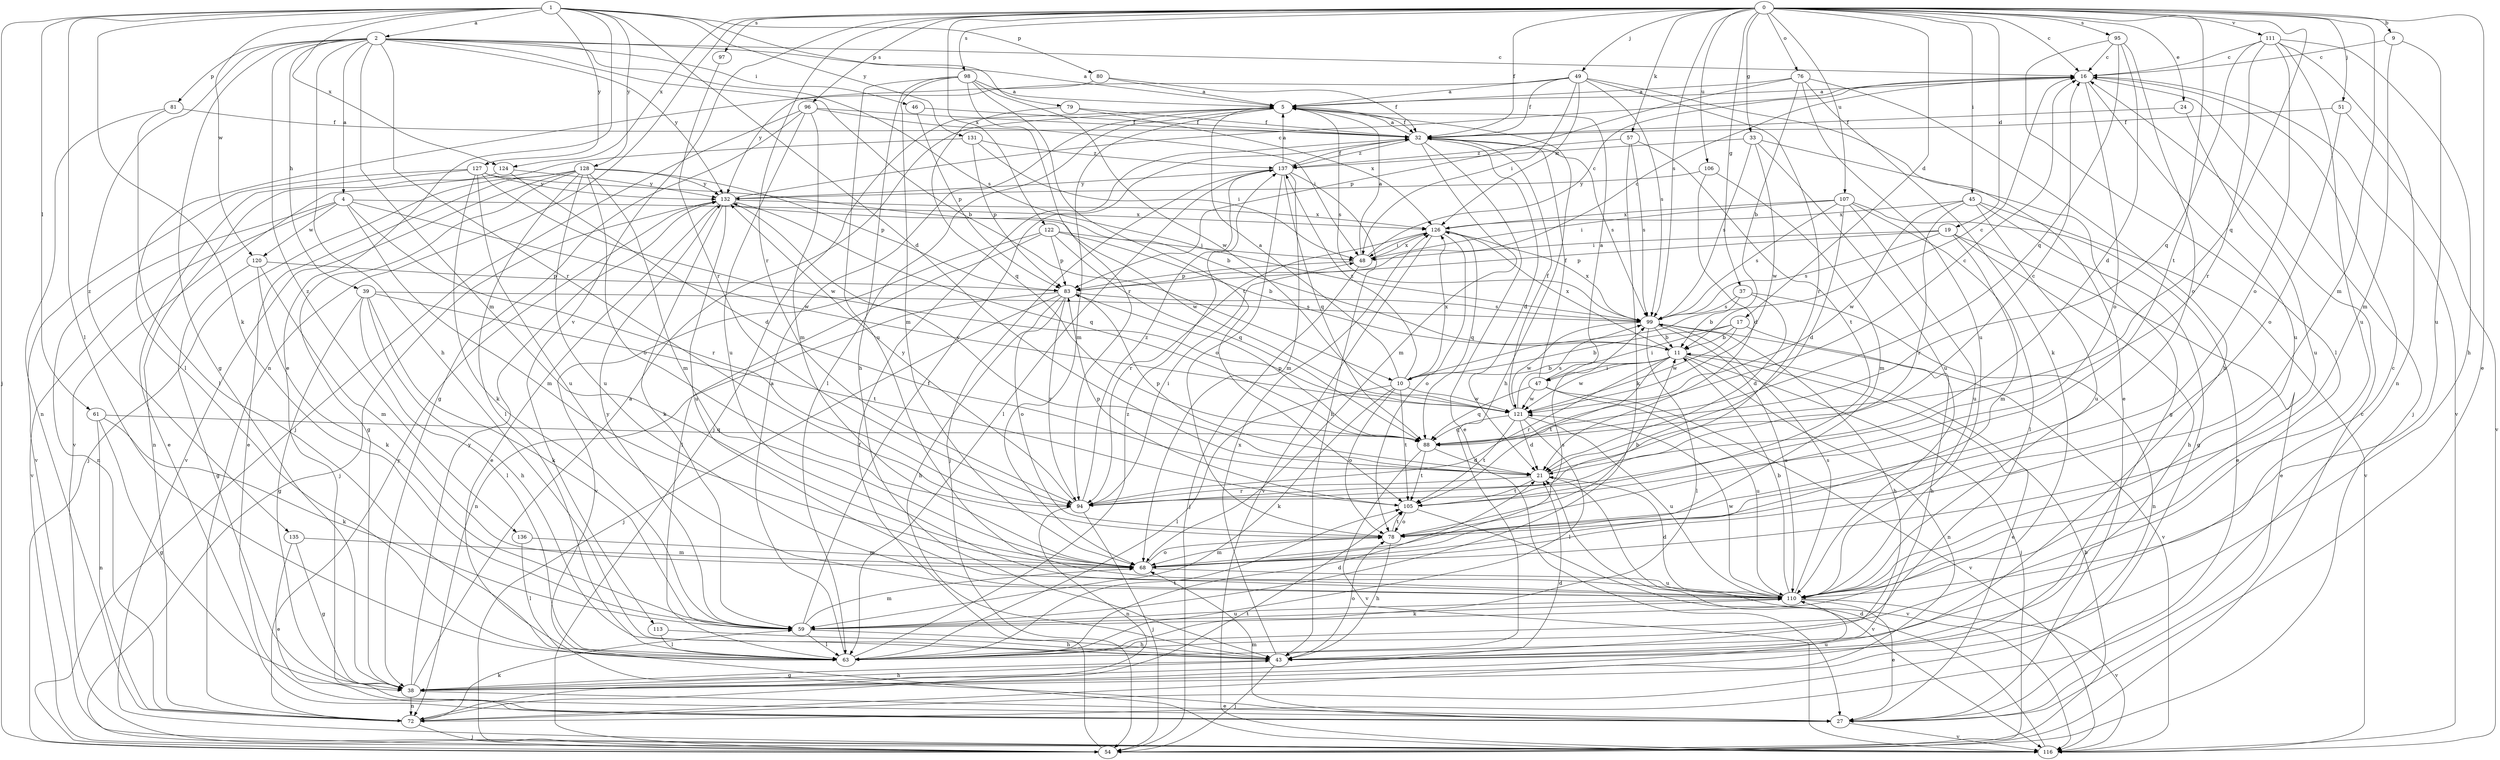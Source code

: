 strict digraph  {
0;
1;
2;
4;
5;
9;
10;
11;
16;
17;
19;
21;
24;
27;
32;
33;
37;
38;
39;
43;
45;
46;
47;
48;
49;
51;
54;
57;
59;
61;
63;
68;
72;
76;
78;
79;
80;
81;
83;
88;
94;
95;
96;
97;
98;
99;
105;
106;
107;
110;
111;
113;
116;
120;
121;
122;
124;
126;
127;
128;
131;
132;
135;
136;
137;
0 -> 9  [label=b];
0 -> 16  [label=c];
0 -> 17  [label=d];
0 -> 19  [label=d];
0 -> 24  [label=e];
0 -> 27  [label=e];
0 -> 32  [label=f];
0 -> 33  [label=g];
0 -> 37  [label=g];
0 -> 45  [label=i];
0 -> 49  [label=j];
0 -> 51  [label=j];
0 -> 57  [label=k];
0 -> 68  [label=m];
0 -> 72  [label=n];
0 -> 76  [label=o];
0 -> 88  [label=q];
0 -> 94  [label=r];
0 -> 95  [label=s];
0 -> 96  [label=s];
0 -> 97  [label=s];
0 -> 98  [label=s];
0 -> 99  [label=s];
0 -> 105  [label=t];
0 -> 106  [label=u];
0 -> 107  [label=u];
0 -> 111  [label=v];
0 -> 113  [label=v];
0 -> 122  [label=x];
0 -> 124  [label=x];
1 -> 2  [label=a];
1 -> 21  [label=d];
1 -> 27  [label=e];
1 -> 54  [label=j];
1 -> 59  [label=k];
1 -> 61  [label=l];
1 -> 63  [label=l];
1 -> 79  [label=p];
1 -> 80  [label=p];
1 -> 120  [label=w];
1 -> 124  [label=x];
1 -> 127  [label=y];
1 -> 128  [label=y];
1 -> 131  [label=y];
2 -> 4  [label=a];
2 -> 5  [label=a];
2 -> 10  [label=b];
2 -> 16  [label=c];
2 -> 38  [label=g];
2 -> 39  [label=h];
2 -> 43  [label=h];
2 -> 46  [label=i];
2 -> 68  [label=m];
2 -> 81  [label=p];
2 -> 94  [label=r];
2 -> 99  [label=s];
2 -> 132  [label=y];
2 -> 135  [label=z];
2 -> 136  [label=z];
4 -> 68  [label=m];
4 -> 72  [label=n];
4 -> 94  [label=r];
4 -> 116  [label=v];
4 -> 120  [label=w];
4 -> 121  [label=w];
4 -> 126  [label=x];
5 -> 32  [label=f];
5 -> 43  [label=h];
5 -> 54  [label=j];
5 -> 63  [label=l];
5 -> 68  [label=m];
5 -> 99  [label=s];
9 -> 16  [label=c];
9 -> 68  [label=m];
9 -> 110  [label=u];
10 -> 5  [label=a];
10 -> 16  [label=c];
10 -> 59  [label=k];
10 -> 63  [label=l];
10 -> 78  [label=o];
10 -> 105  [label=t];
10 -> 121  [label=w];
10 -> 126  [label=x];
10 -> 137  [label=z];
11 -> 10  [label=b];
11 -> 27  [label=e];
11 -> 47  [label=i];
11 -> 54  [label=j];
11 -> 72  [label=n];
11 -> 94  [label=r];
11 -> 105  [label=t];
11 -> 121  [label=w];
11 -> 126  [label=x];
16 -> 5  [label=a];
16 -> 54  [label=j];
16 -> 78  [label=o];
16 -> 110  [label=u];
16 -> 116  [label=v];
17 -> 10  [label=b];
17 -> 11  [label=b];
17 -> 43  [label=h];
17 -> 47  [label=i];
17 -> 121  [label=w];
19 -> 27  [label=e];
19 -> 43  [label=h];
19 -> 48  [label=i];
19 -> 68  [label=m];
19 -> 83  [label=p];
19 -> 99  [label=s];
21 -> 16  [label=c];
21 -> 83  [label=p];
21 -> 94  [label=r];
21 -> 105  [label=t];
21 -> 116  [label=v];
21 -> 132  [label=y];
24 -> 32  [label=f];
24 -> 110  [label=u];
27 -> 68  [label=m];
27 -> 116  [label=v];
32 -> 5  [label=a];
32 -> 21  [label=d];
32 -> 27  [label=e];
32 -> 68  [label=m];
32 -> 99  [label=s];
32 -> 137  [label=z];
33 -> 38  [label=g];
33 -> 99  [label=s];
33 -> 110  [label=u];
33 -> 121  [label=w];
33 -> 137  [label=z];
37 -> 11  [label=b];
37 -> 21  [label=d];
37 -> 72  [label=n];
37 -> 99  [label=s];
38 -> 5  [label=a];
38 -> 21  [label=d];
38 -> 27  [label=e];
38 -> 43  [label=h];
38 -> 72  [label=n];
38 -> 110  [label=u];
38 -> 132  [label=y];
39 -> 38  [label=g];
39 -> 43  [label=h];
39 -> 59  [label=k];
39 -> 63  [label=l];
39 -> 99  [label=s];
39 -> 105  [label=t];
43 -> 38  [label=g];
43 -> 54  [label=j];
43 -> 78  [label=o];
43 -> 126  [label=x];
45 -> 38  [label=g];
45 -> 94  [label=r];
45 -> 110  [label=u];
45 -> 116  [label=v];
45 -> 121  [label=w];
45 -> 126  [label=x];
46 -> 32  [label=f];
46 -> 83  [label=p];
47 -> 5  [label=a];
47 -> 32  [label=f];
47 -> 88  [label=q];
47 -> 110  [label=u];
47 -> 116  [label=v];
47 -> 121  [label=w];
48 -> 5  [label=a];
48 -> 16  [label=c];
48 -> 54  [label=j];
48 -> 83  [label=p];
48 -> 126  [label=x];
49 -> 5  [label=a];
49 -> 27  [label=e];
49 -> 32  [label=f];
49 -> 48  [label=i];
49 -> 94  [label=r];
49 -> 99  [label=s];
49 -> 126  [label=x];
49 -> 132  [label=y];
51 -> 32  [label=f];
51 -> 78  [label=o];
51 -> 116  [label=v];
54 -> 11  [label=b];
54 -> 16  [label=c];
54 -> 32  [label=f];
57 -> 59  [label=k];
57 -> 99  [label=s];
57 -> 105  [label=t];
57 -> 137  [label=z];
59 -> 32  [label=f];
59 -> 43  [label=h];
59 -> 63  [label=l];
59 -> 68  [label=m];
59 -> 110  [label=u];
59 -> 132  [label=y];
61 -> 38  [label=g];
61 -> 59  [label=k];
61 -> 72  [label=n];
61 -> 88  [label=q];
63 -> 5  [label=a];
63 -> 16  [label=c];
63 -> 21  [label=d];
63 -> 105  [label=t];
63 -> 137  [label=z];
68 -> 78  [label=o];
68 -> 99  [label=s];
68 -> 110  [label=u];
72 -> 54  [label=j];
72 -> 59  [label=k];
72 -> 105  [label=t];
72 -> 132  [label=y];
76 -> 5  [label=a];
76 -> 11  [label=b];
76 -> 43  [label=h];
76 -> 59  [label=k];
76 -> 83  [label=p];
76 -> 110  [label=u];
78 -> 11  [label=b];
78 -> 43  [label=h];
78 -> 68  [label=m];
78 -> 105  [label=t];
79 -> 32  [label=f];
79 -> 88  [label=q];
79 -> 126  [label=x];
80 -> 5  [label=a];
80 -> 32  [label=f];
80 -> 63  [label=l];
81 -> 32  [label=f];
81 -> 63  [label=l];
81 -> 72  [label=n];
83 -> 16  [label=c];
83 -> 43  [label=h];
83 -> 54  [label=j];
83 -> 72  [label=n];
83 -> 78  [label=o];
83 -> 94  [label=r];
83 -> 99  [label=s];
88 -> 16  [label=c];
88 -> 21  [label=d];
88 -> 83  [label=p];
88 -> 105  [label=t];
88 -> 116  [label=v];
94 -> 48  [label=i];
94 -> 54  [label=j];
94 -> 72  [label=n];
94 -> 132  [label=y];
94 -> 137  [label=z];
95 -> 16  [label=c];
95 -> 21  [label=d];
95 -> 63  [label=l];
95 -> 78  [label=o];
95 -> 88  [label=q];
96 -> 32  [label=f];
96 -> 38  [label=g];
96 -> 48  [label=i];
96 -> 54  [label=j];
96 -> 68  [label=m];
96 -> 110  [label=u];
97 -> 94  [label=r];
98 -> 5  [label=a];
98 -> 43  [label=h];
98 -> 68  [label=m];
98 -> 94  [label=r];
98 -> 105  [label=t];
98 -> 110  [label=u];
98 -> 121  [label=w];
99 -> 11  [label=b];
99 -> 43  [label=h];
99 -> 63  [label=l];
99 -> 110  [label=u];
99 -> 116  [label=v];
99 -> 121  [label=w];
99 -> 126  [label=x];
105 -> 78  [label=o];
105 -> 83  [label=p];
105 -> 116  [label=v];
106 -> 21  [label=d];
106 -> 68  [label=m];
106 -> 132  [label=y];
107 -> 21  [label=d];
107 -> 27  [label=e];
107 -> 48  [label=i];
107 -> 63  [label=l];
107 -> 99  [label=s];
107 -> 110  [label=u];
107 -> 126  [label=x];
110 -> 11  [label=b];
110 -> 21  [label=d];
110 -> 27  [label=e];
110 -> 59  [label=k];
110 -> 99  [label=s];
110 -> 116  [label=v];
110 -> 121  [label=w];
111 -> 16  [label=c];
111 -> 43  [label=h];
111 -> 72  [label=n];
111 -> 78  [label=o];
111 -> 88  [label=q];
111 -> 94  [label=r];
111 -> 110  [label=u];
113 -> 43  [label=h];
113 -> 63  [label=l];
116 -> 21  [label=d];
120 -> 38  [label=g];
120 -> 59  [label=k];
120 -> 68  [label=m];
120 -> 83  [label=p];
121 -> 21  [label=d];
121 -> 32  [label=f];
121 -> 63  [label=l];
121 -> 88  [label=q];
121 -> 99  [label=s];
121 -> 105  [label=t];
121 -> 110  [label=u];
122 -> 11  [label=b];
122 -> 48  [label=i];
122 -> 63  [label=l];
122 -> 83  [label=p];
122 -> 88  [label=q];
122 -> 116  [label=v];
124 -> 21  [label=d];
124 -> 72  [label=n];
124 -> 132  [label=y];
126 -> 48  [label=i];
126 -> 78  [label=o];
126 -> 88  [label=q];
126 -> 94  [label=r];
126 -> 116  [label=v];
127 -> 11  [label=b];
127 -> 27  [label=e];
127 -> 59  [label=k];
127 -> 110  [label=u];
127 -> 116  [label=v];
127 -> 121  [label=w];
127 -> 132  [label=y];
128 -> 27  [label=e];
128 -> 38  [label=g];
128 -> 54  [label=j];
128 -> 63  [label=l];
128 -> 68  [label=m];
128 -> 78  [label=o];
128 -> 83  [label=p];
128 -> 110  [label=u];
128 -> 116  [label=v];
128 -> 132  [label=y];
131 -> 48  [label=i];
131 -> 83  [label=p];
131 -> 116  [label=v];
131 -> 137  [label=z];
132 -> 16  [label=c];
132 -> 27  [label=e];
132 -> 54  [label=j];
132 -> 59  [label=k];
132 -> 88  [label=q];
132 -> 110  [label=u];
132 -> 121  [label=w];
132 -> 126  [label=x];
135 -> 27  [label=e];
135 -> 38  [label=g];
135 -> 68  [label=m];
136 -> 63  [label=l];
136 -> 68  [label=m];
137 -> 5  [label=a];
137 -> 32  [label=f];
137 -> 43  [label=h];
137 -> 54  [label=j];
137 -> 63  [label=l];
137 -> 68  [label=m];
137 -> 78  [label=o];
137 -> 88  [label=q];
137 -> 132  [label=y];
}
